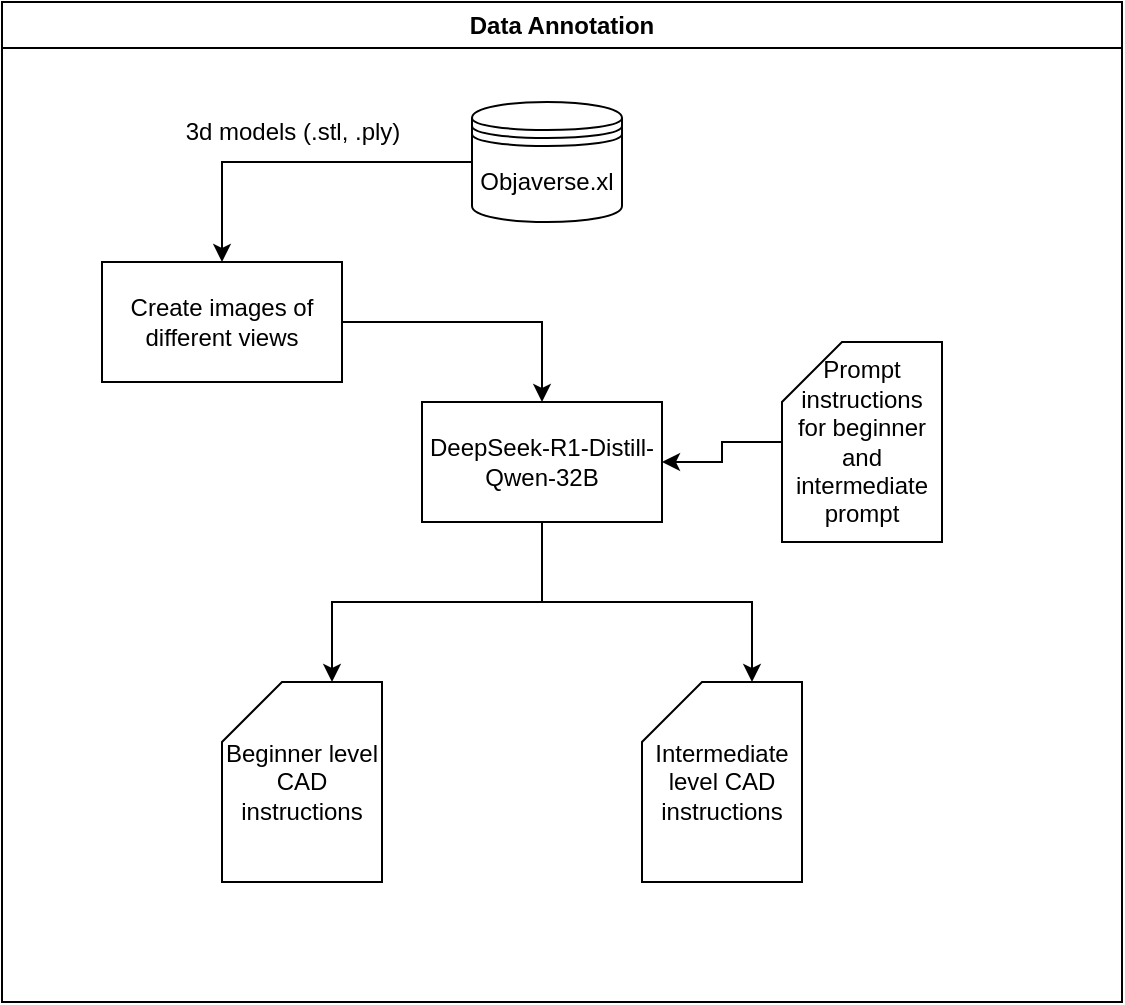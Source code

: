 <mxfile version="25.0.3">
  <diagram name="Seite-1" id="OwF_9deUwSANCLZHSvKp">
    <mxGraphModel dx="1050" dy="530" grid="1" gridSize="10" guides="1" tooltips="1" connect="1" arrows="1" fold="1" page="1" pageScale="1" pageWidth="827" pageHeight="1169" math="0" shadow="0">
      <root>
        <mxCell id="0" />
        <mxCell id="1" parent="0" />
        <mxCell id="xr6JuNUHZO95qO_lHV2o-1" value="Data Annotation" style="swimlane;whiteSpace=wrap;html=1;" parent="1" vertex="1">
          <mxGeometry x="80" y="210" width="560" height="500" as="geometry" />
        </mxCell>
        <mxCell id="xr6JuNUHZO95qO_lHV2o-10" style="edgeStyle=orthogonalEdgeStyle;rounded=0;orthogonalLoop=1;jettySize=auto;html=1;exitX=0;exitY=0.5;exitDx=0;exitDy=0;entryX=0.5;entryY=0;entryDx=0;entryDy=0;" parent="xr6JuNUHZO95qO_lHV2o-1" source="xr6JuNUHZO95qO_lHV2o-3" target="xr6JuNUHZO95qO_lHV2o-9" edge="1">
          <mxGeometry relative="1" as="geometry" />
        </mxCell>
        <mxCell id="xr6JuNUHZO95qO_lHV2o-3" value="Objaverse.xl" style="shape=datastore;whiteSpace=wrap;html=1;" parent="xr6JuNUHZO95qO_lHV2o-1" vertex="1">
          <mxGeometry x="235" y="50" width="75" height="60" as="geometry" />
        </mxCell>
        <mxCell id="xr6JuNUHZO95qO_lHV2o-13" value="" style="edgeStyle=orthogonalEdgeStyle;rounded=0;orthogonalLoop=1;jettySize=auto;html=1;entryX=0.5;entryY=0;entryDx=0;entryDy=0;" parent="xr6JuNUHZO95qO_lHV2o-1" source="xr6JuNUHZO95qO_lHV2o-9" target="xr6JuNUHZO95qO_lHV2o-21" edge="1">
          <mxGeometry relative="1" as="geometry">
            <mxPoint x="110" y="270" as="targetPoint" />
          </mxGeometry>
        </mxCell>
        <mxCell id="xr6JuNUHZO95qO_lHV2o-9" value="Create images of different views" style="rounded=0;whiteSpace=wrap;html=1;" parent="xr6JuNUHZO95qO_lHV2o-1" vertex="1">
          <mxGeometry x="50" y="130" width="120" height="60" as="geometry" />
        </mxCell>
        <mxCell id="xr6JuNUHZO95qO_lHV2o-21" value="DeepSeek-R1-Distill-Qwen-32B" style="whiteSpace=wrap;html=1;rounded=0;" parent="xr6JuNUHZO95qO_lHV2o-1" vertex="1">
          <mxGeometry x="210" y="200" width="120" height="60" as="geometry" />
        </mxCell>
        <mxCell id="xr6JuNUHZO95qO_lHV2o-23" value="Beginner level CAD instructions" style="shape=card;whiteSpace=wrap;html=1;" parent="xr6JuNUHZO95qO_lHV2o-1" vertex="1">
          <mxGeometry x="110" y="340" width="80" height="100" as="geometry" />
        </mxCell>
        <mxCell id="xr6JuNUHZO95qO_lHV2o-24" value="Intermediate level CAD instructions" style="shape=card;whiteSpace=wrap;html=1;" parent="xr6JuNUHZO95qO_lHV2o-1" vertex="1">
          <mxGeometry x="320" y="340" width="80" height="100" as="geometry" />
        </mxCell>
        <mxCell id="xr6JuNUHZO95qO_lHV2o-26" style="edgeStyle=orthogonalEdgeStyle;rounded=0;orthogonalLoop=1;jettySize=auto;html=1;exitX=0.5;exitY=1;exitDx=0;exitDy=0;entryX=0;entryY=0;entryDx=55;entryDy=0;entryPerimeter=0;" parent="xr6JuNUHZO95qO_lHV2o-1" source="xr6JuNUHZO95qO_lHV2o-21" target="xr6JuNUHZO95qO_lHV2o-23" edge="1">
          <mxGeometry relative="1" as="geometry" />
        </mxCell>
        <mxCell id="xr6JuNUHZO95qO_lHV2o-27" style="edgeStyle=orthogonalEdgeStyle;rounded=0;orthogonalLoop=1;jettySize=auto;html=1;exitX=0.5;exitY=1;exitDx=0;exitDy=0;entryX=0;entryY=0;entryDx=55;entryDy=0;entryPerimeter=0;" parent="xr6JuNUHZO95qO_lHV2o-1" source="xr6JuNUHZO95qO_lHV2o-21" target="xr6JuNUHZO95qO_lHV2o-24" edge="1">
          <mxGeometry relative="1" as="geometry" />
        </mxCell>
        <mxCell id="xr6JuNUHZO95qO_lHV2o-11" value="3d models (.stl, .ply)" style="text;html=1;align=center;verticalAlign=middle;resizable=0;points=[];autosize=1;strokeColor=none;fillColor=none;" parent="xr6JuNUHZO95qO_lHV2o-1" vertex="1">
          <mxGeometry x="80" y="50" width="130" height="30" as="geometry" />
        </mxCell>
        <mxCell id="kidmjEK7hoNwNIoEuFBd-2" style="edgeStyle=orthogonalEdgeStyle;rounded=0;orthogonalLoop=1;jettySize=auto;html=1;entryX=1;entryY=0.5;entryDx=0;entryDy=0;" edge="1" parent="xr6JuNUHZO95qO_lHV2o-1" source="kidmjEK7hoNwNIoEuFBd-1" target="xr6JuNUHZO95qO_lHV2o-21">
          <mxGeometry relative="1" as="geometry" />
        </mxCell>
        <mxCell id="kidmjEK7hoNwNIoEuFBd-1" value="Prompt instructions for beginner and intermediate prompt" style="shape=card;whiteSpace=wrap;html=1;" vertex="1" parent="xr6JuNUHZO95qO_lHV2o-1">
          <mxGeometry x="390" y="170" width="80" height="100" as="geometry" />
        </mxCell>
      </root>
    </mxGraphModel>
  </diagram>
</mxfile>
